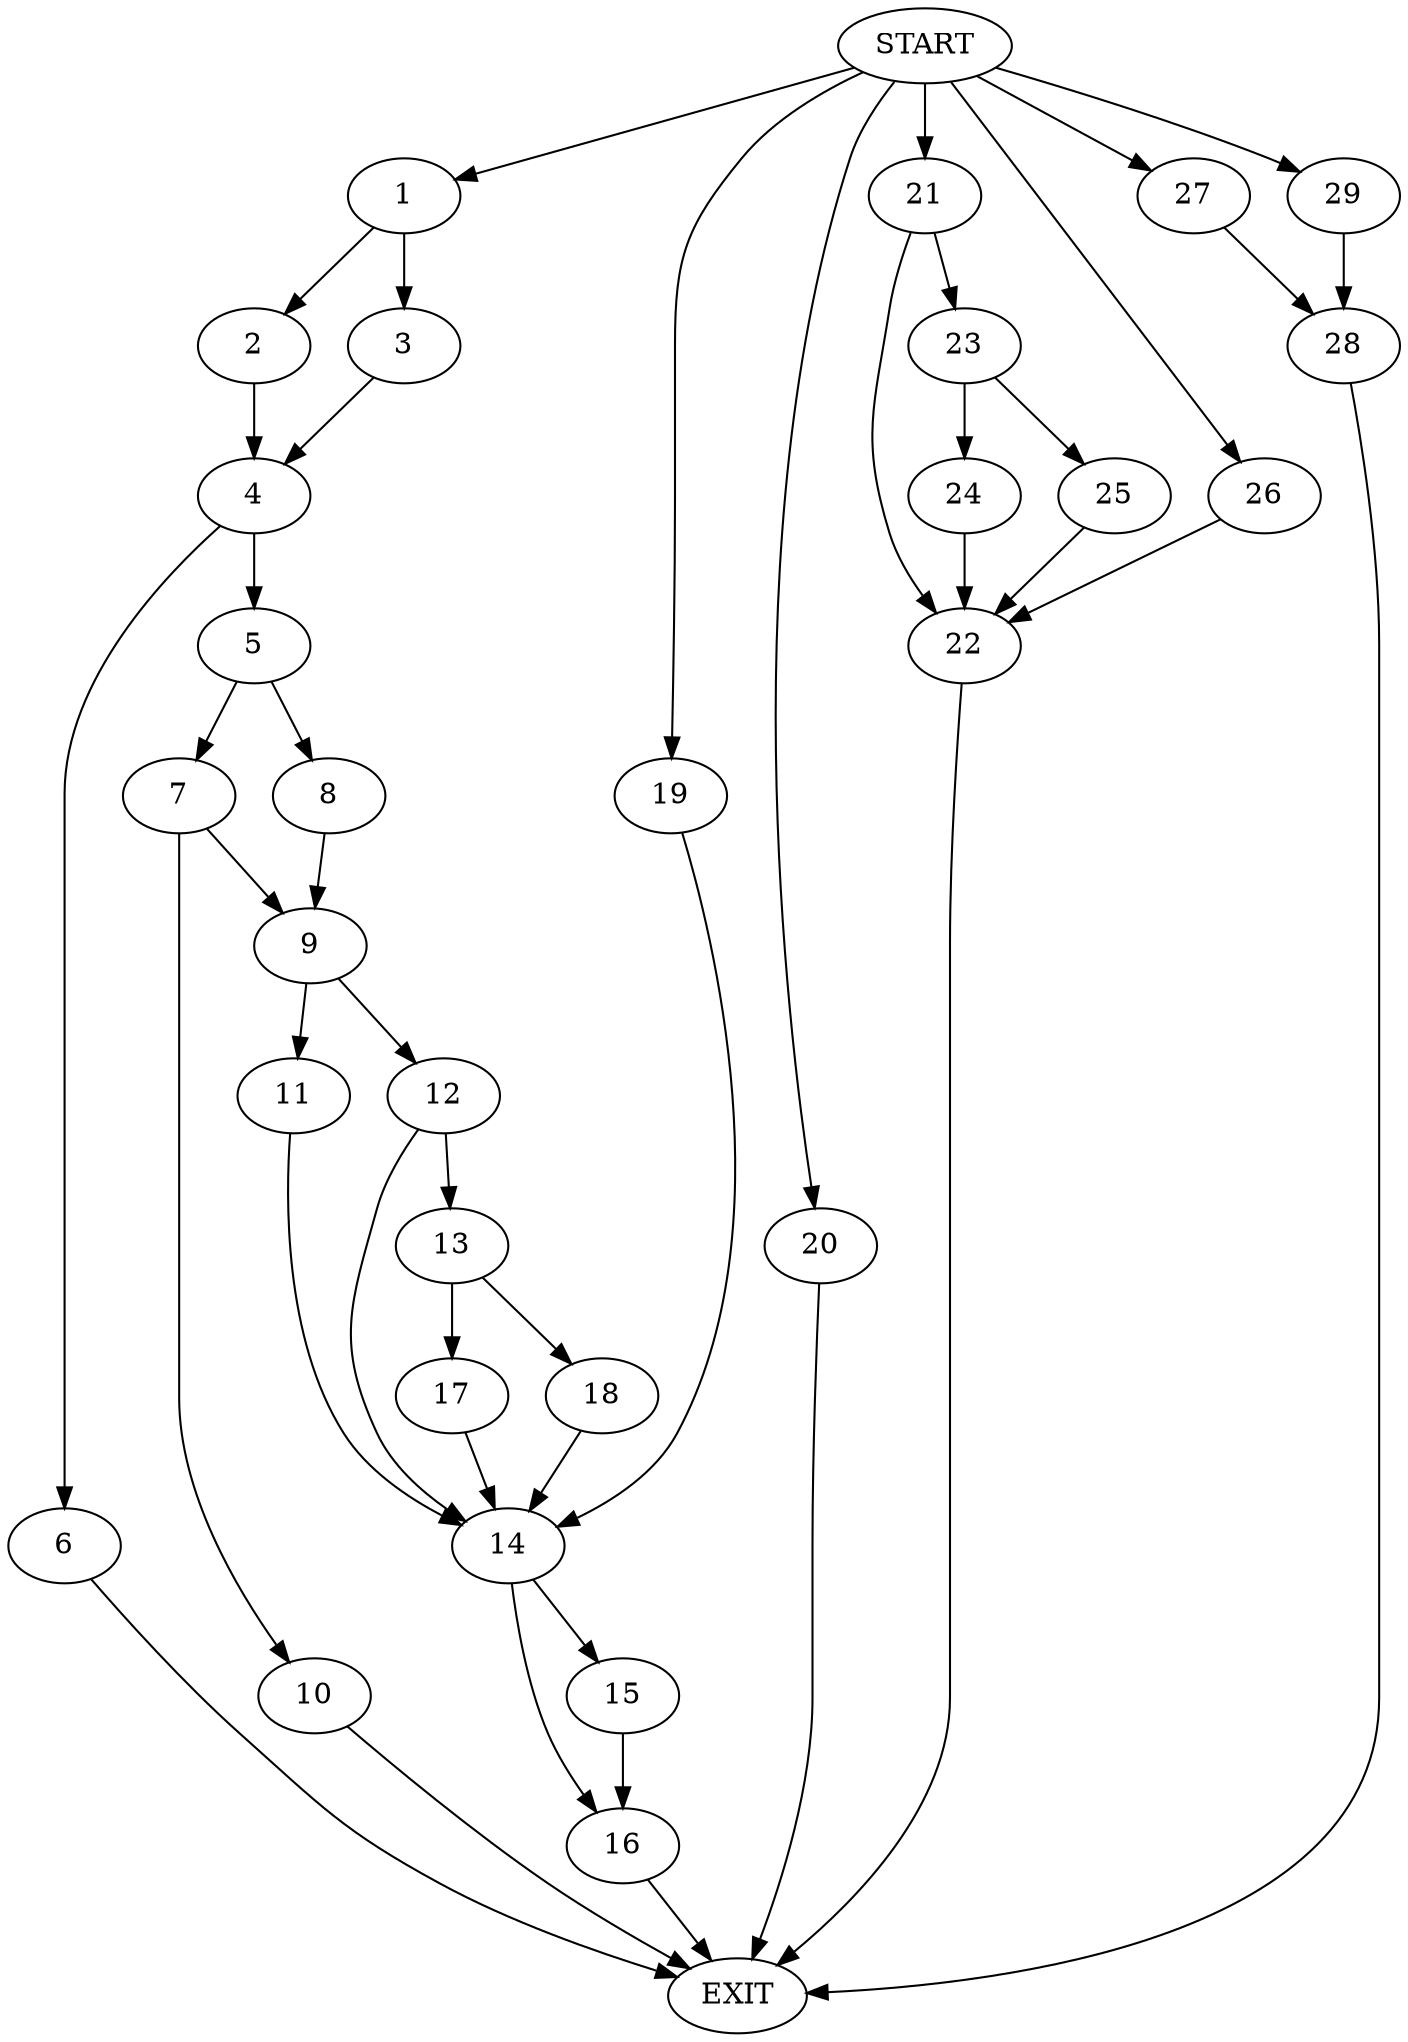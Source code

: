 digraph {
0 [label="START"]
30 [label="EXIT"]
0 -> 1
1 -> 2
1 -> 3
3 -> 4
2 -> 4
4 -> 5
4 -> 6
5 -> 7
5 -> 8
6 -> 30
8 -> 9
7 -> 9
7 -> 10
9 -> 11
9 -> 12
10 -> 30
12 -> 13
12 -> 14
11 -> 14
14 -> 15
14 -> 16
13 -> 17
13 -> 18
17 -> 14
18 -> 14
0 -> 19
19 -> 14
0 -> 20
20 -> 30
0 -> 21
21 -> 22
21 -> 23
22 -> 30
23 -> 24
23 -> 25
25 -> 22
24 -> 22
0 -> 26
26 -> 22
15 -> 16
16 -> 30
0 -> 27
27 -> 28
28 -> 30
0 -> 29
29 -> 28
}
